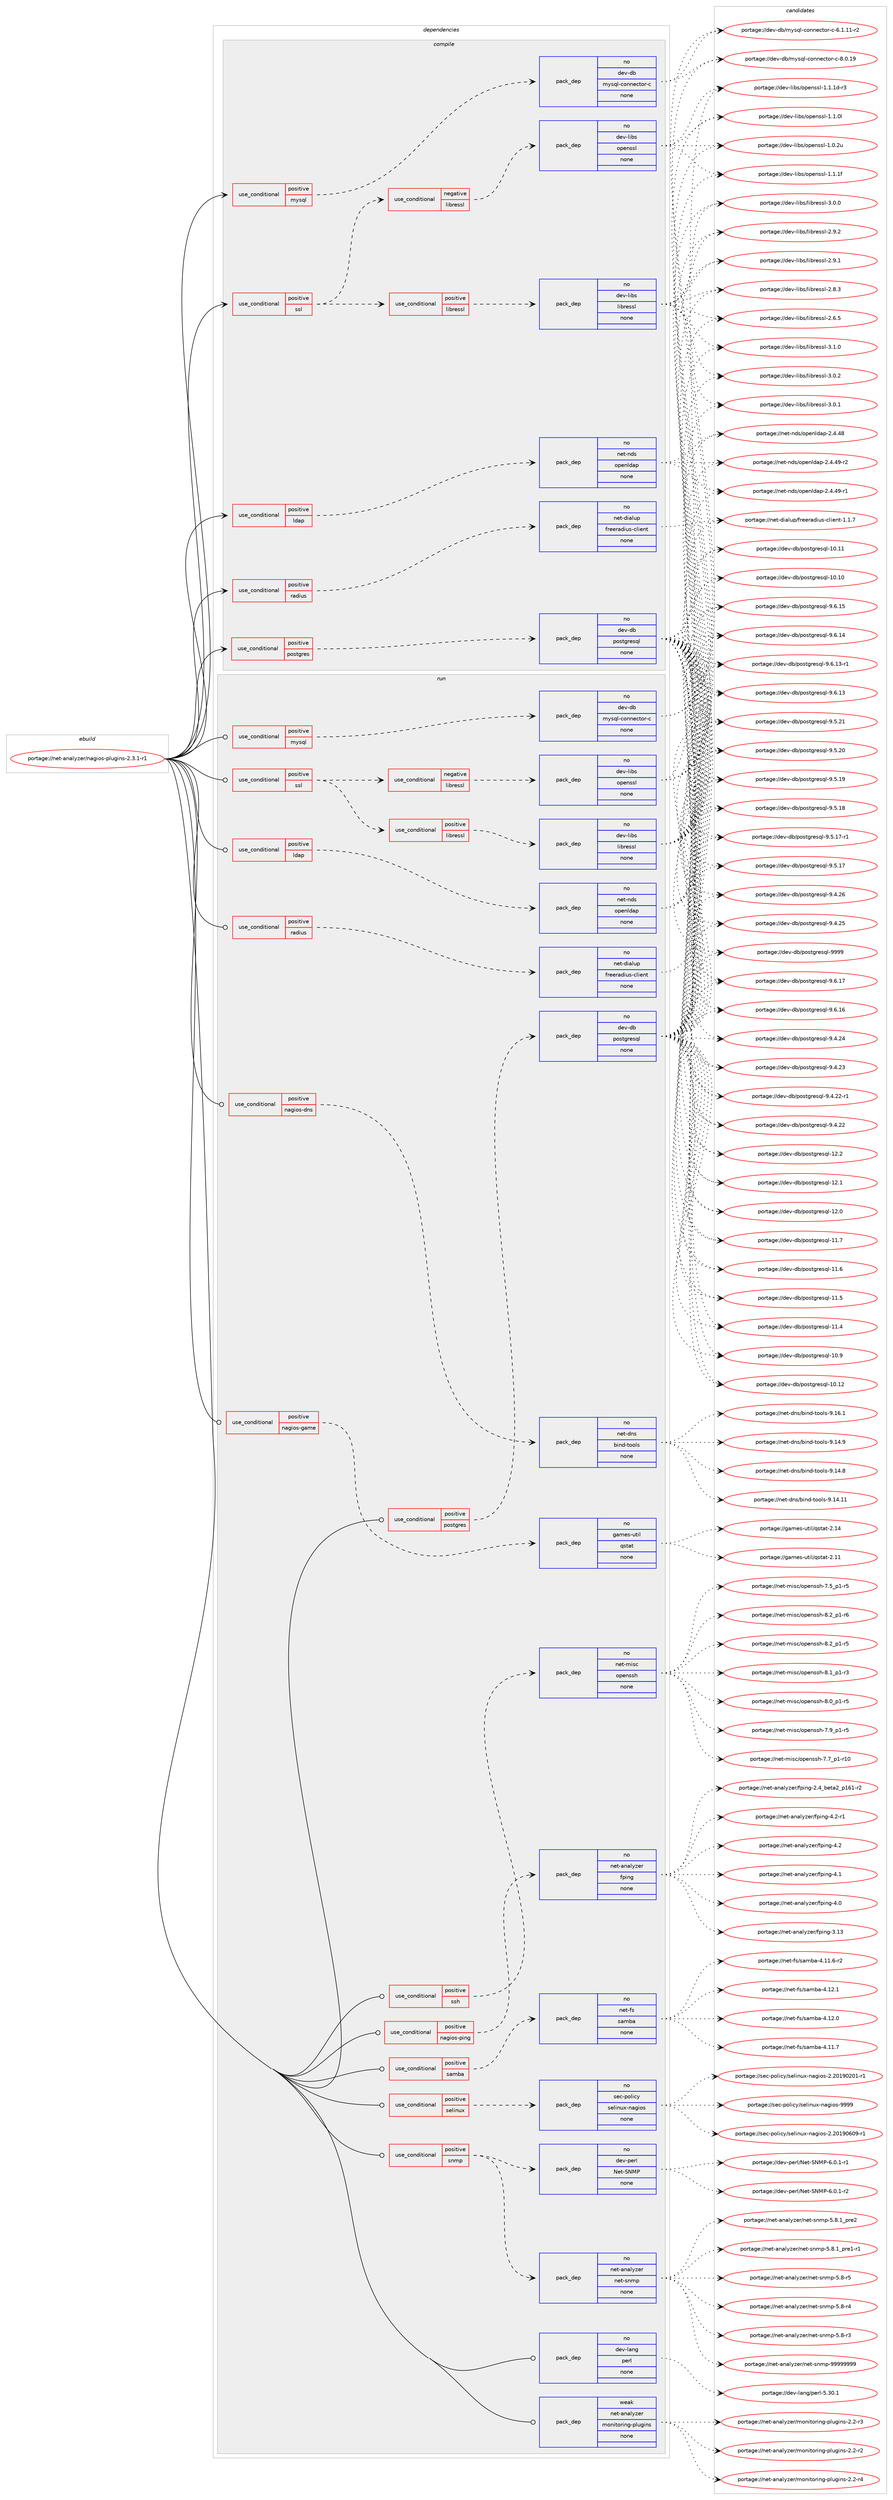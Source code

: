 digraph prolog {

# *************
# Graph options
# *************

newrank=true;
concentrate=true;
compound=true;
graph [rankdir=LR,fontname=Helvetica,fontsize=10,ranksep=1.5];#, ranksep=2.5, nodesep=0.2];
edge  [arrowhead=vee];
node  [fontname=Helvetica,fontsize=10];

# **********
# The ebuild
# **********

subgraph cluster_leftcol {
color=gray;
rank=same;
label=<<i>ebuild</i>>;
id [label="portage://net-analyzer/nagios-plugins-2.3.1-r1", color=red, width=4, href="../net-analyzer/nagios-plugins-2.3.1-r1.svg"];
}

# ****************
# The dependencies
# ****************

subgraph cluster_midcol {
color=gray;
label=<<i>dependencies</i>>;
subgraph cluster_compile {
fillcolor="#eeeeee";
style=filled;
label=<<i>compile</i>>;
subgraph cond963 {
dependency7728 [label=<<TABLE BORDER="0" CELLBORDER="1" CELLSPACING="0" CELLPADDING="4"><TR><TD ROWSPAN="3" CELLPADDING="10">use_conditional</TD></TR><TR><TD>positive</TD></TR><TR><TD>ldap</TD></TR></TABLE>>, shape=none, color=red];
subgraph pack6681 {
dependency7729 [label=<<TABLE BORDER="0" CELLBORDER="1" CELLSPACING="0" CELLPADDING="4" WIDTH="220"><TR><TD ROWSPAN="6" CELLPADDING="30">pack_dep</TD></TR><TR><TD WIDTH="110">no</TD></TR><TR><TD>net-nds</TD></TR><TR><TD>openldap</TD></TR><TR><TD>none</TD></TR><TR><TD></TD></TR></TABLE>>, shape=none, color=blue];
}
dependency7728:e -> dependency7729:w [weight=20,style="dashed",arrowhead="vee"];
}
id:e -> dependency7728:w [weight=20,style="solid",arrowhead="vee"];
subgraph cond964 {
dependency7730 [label=<<TABLE BORDER="0" CELLBORDER="1" CELLSPACING="0" CELLPADDING="4"><TR><TD ROWSPAN="3" CELLPADDING="10">use_conditional</TD></TR><TR><TD>positive</TD></TR><TR><TD>mysql</TD></TR></TABLE>>, shape=none, color=red];
subgraph pack6682 {
dependency7731 [label=<<TABLE BORDER="0" CELLBORDER="1" CELLSPACING="0" CELLPADDING="4" WIDTH="220"><TR><TD ROWSPAN="6" CELLPADDING="30">pack_dep</TD></TR><TR><TD WIDTH="110">no</TD></TR><TR><TD>dev-db</TD></TR><TR><TD>mysql-connector-c</TD></TR><TR><TD>none</TD></TR><TR><TD></TD></TR></TABLE>>, shape=none, color=blue];
}
dependency7730:e -> dependency7731:w [weight=20,style="dashed",arrowhead="vee"];
}
id:e -> dependency7730:w [weight=20,style="solid",arrowhead="vee"];
subgraph cond965 {
dependency7732 [label=<<TABLE BORDER="0" CELLBORDER="1" CELLSPACING="0" CELLPADDING="4"><TR><TD ROWSPAN="3" CELLPADDING="10">use_conditional</TD></TR><TR><TD>positive</TD></TR><TR><TD>postgres</TD></TR></TABLE>>, shape=none, color=red];
subgraph pack6683 {
dependency7733 [label=<<TABLE BORDER="0" CELLBORDER="1" CELLSPACING="0" CELLPADDING="4" WIDTH="220"><TR><TD ROWSPAN="6" CELLPADDING="30">pack_dep</TD></TR><TR><TD WIDTH="110">no</TD></TR><TR><TD>dev-db</TD></TR><TR><TD>postgresql</TD></TR><TR><TD>none</TD></TR><TR><TD></TD></TR></TABLE>>, shape=none, color=blue];
}
dependency7732:e -> dependency7733:w [weight=20,style="dashed",arrowhead="vee"];
}
id:e -> dependency7732:w [weight=20,style="solid",arrowhead="vee"];
subgraph cond966 {
dependency7734 [label=<<TABLE BORDER="0" CELLBORDER="1" CELLSPACING="0" CELLPADDING="4"><TR><TD ROWSPAN="3" CELLPADDING="10">use_conditional</TD></TR><TR><TD>positive</TD></TR><TR><TD>radius</TD></TR></TABLE>>, shape=none, color=red];
subgraph pack6684 {
dependency7735 [label=<<TABLE BORDER="0" CELLBORDER="1" CELLSPACING="0" CELLPADDING="4" WIDTH="220"><TR><TD ROWSPAN="6" CELLPADDING="30">pack_dep</TD></TR><TR><TD WIDTH="110">no</TD></TR><TR><TD>net-dialup</TD></TR><TR><TD>freeradius-client</TD></TR><TR><TD>none</TD></TR><TR><TD></TD></TR></TABLE>>, shape=none, color=blue];
}
dependency7734:e -> dependency7735:w [weight=20,style="dashed",arrowhead="vee"];
}
id:e -> dependency7734:w [weight=20,style="solid",arrowhead="vee"];
subgraph cond967 {
dependency7736 [label=<<TABLE BORDER="0" CELLBORDER="1" CELLSPACING="0" CELLPADDING="4"><TR><TD ROWSPAN="3" CELLPADDING="10">use_conditional</TD></TR><TR><TD>positive</TD></TR><TR><TD>ssl</TD></TR></TABLE>>, shape=none, color=red];
subgraph cond968 {
dependency7737 [label=<<TABLE BORDER="0" CELLBORDER="1" CELLSPACING="0" CELLPADDING="4"><TR><TD ROWSPAN="3" CELLPADDING="10">use_conditional</TD></TR><TR><TD>negative</TD></TR><TR><TD>libressl</TD></TR></TABLE>>, shape=none, color=red];
subgraph pack6685 {
dependency7738 [label=<<TABLE BORDER="0" CELLBORDER="1" CELLSPACING="0" CELLPADDING="4" WIDTH="220"><TR><TD ROWSPAN="6" CELLPADDING="30">pack_dep</TD></TR><TR><TD WIDTH="110">no</TD></TR><TR><TD>dev-libs</TD></TR><TR><TD>openssl</TD></TR><TR><TD>none</TD></TR><TR><TD></TD></TR></TABLE>>, shape=none, color=blue];
}
dependency7737:e -> dependency7738:w [weight=20,style="dashed",arrowhead="vee"];
}
dependency7736:e -> dependency7737:w [weight=20,style="dashed",arrowhead="vee"];
subgraph cond969 {
dependency7739 [label=<<TABLE BORDER="0" CELLBORDER="1" CELLSPACING="0" CELLPADDING="4"><TR><TD ROWSPAN="3" CELLPADDING="10">use_conditional</TD></TR><TR><TD>positive</TD></TR><TR><TD>libressl</TD></TR></TABLE>>, shape=none, color=red];
subgraph pack6686 {
dependency7740 [label=<<TABLE BORDER="0" CELLBORDER="1" CELLSPACING="0" CELLPADDING="4" WIDTH="220"><TR><TD ROWSPAN="6" CELLPADDING="30">pack_dep</TD></TR><TR><TD WIDTH="110">no</TD></TR><TR><TD>dev-libs</TD></TR><TR><TD>libressl</TD></TR><TR><TD>none</TD></TR><TR><TD></TD></TR></TABLE>>, shape=none, color=blue];
}
dependency7739:e -> dependency7740:w [weight=20,style="dashed",arrowhead="vee"];
}
dependency7736:e -> dependency7739:w [weight=20,style="dashed",arrowhead="vee"];
}
id:e -> dependency7736:w [weight=20,style="solid",arrowhead="vee"];
}
subgraph cluster_compileandrun {
fillcolor="#eeeeee";
style=filled;
label=<<i>compile and run</i>>;
}
subgraph cluster_run {
fillcolor="#eeeeee";
style=filled;
label=<<i>run</i>>;
subgraph cond970 {
dependency7741 [label=<<TABLE BORDER="0" CELLBORDER="1" CELLSPACING="0" CELLPADDING="4"><TR><TD ROWSPAN="3" CELLPADDING="10">use_conditional</TD></TR><TR><TD>positive</TD></TR><TR><TD>ldap</TD></TR></TABLE>>, shape=none, color=red];
subgraph pack6687 {
dependency7742 [label=<<TABLE BORDER="0" CELLBORDER="1" CELLSPACING="0" CELLPADDING="4" WIDTH="220"><TR><TD ROWSPAN="6" CELLPADDING="30">pack_dep</TD></TR><TR><TD WIDTH="110">no</TD></TR><TR><TD>net-nds</TD></TR><TR><TD>openldap</TD></TR><TR><TD>none</TD></TR><TR><TD></TD></TR></TABLE>>, shape=none, color=blue];
}
dependency7741:e -> dependency7742:w [weight=20,style="dashed",arrowhead="vee"];
}
id:e -> dependency7741:w [weight=20,style="solid",arrowhead="odot"];
subgraph cond971 {
dependency7743 [label=<<TABLE BORDER="0" CELLBORDER="1" CELLSPACING="0" CELLPADDING="4"><TR><TD ROWSPAN="3" CELLPADDING="10">use_conditional</TD></TR><TR><TD>positive</TD></TR><TR><TD>mysql</TD></TR></TABLE>>, shape=none, color=red];
subgraph pack6688 {
dependency7744 [label=<<TABLE BORDER="0" CELLBORDER="1" CELLSPACING="0" CELLPADDING="4" WIDTH="220"><TR><TD ROWSPAN="6" CELLPADDING="30">pack_dep</TD></TR><TR><TD WIDTH="110">no</TD></TR><TR><TD>dev-db</TD></TR><TR><TD>mysql-connector-c</TD></TR><TR><TD>none</TD></TR><TR><TD></TD></TR></TABLE>>, shape=none, color=blue];
}
dependency7743:e -> dependency7744:w [weight=20,style="dashed",arrowhead="vee"];
}
id:e -> dependency7743:w [weight=20,style="solid",arrowhead="odot"];
subgraph cond972 {
dependency7745 [label=<<TABLE BORDER="0" CELLBORDER="1" CELLSPACING="0" CELLPADDING="4"><TR><TD ROWSPAN="3" CELLPADDING="10">use_conditional</TD></TR><TR><TD>positive</TD></TR><TR><TD>nagios-dns</TD></TR></TABLE>>, shape=none, color=red];
subgraph pack6689 {
dependency7746 [label=<<TABLE BORDER="0" CELLBORDER="1" CELLSPACING="0" CELLPADDING="4" WIDTH="220"><TR><TD ROWSPAN="6" CELLPADDING="30">pack_dep</TD></TR><TR><TD WIDTH="110">no</TD></TR><TR><TD>net-dns</TD></TR><TR><TD>bind-tools</TD></TR><TR><TD>none</TD></TR><TR><TD></TD></TR></TABLE>>, shape=none, color=blue];
}
dependency7745:e -> dependency7746:w [weight=20,style="dashed",arrowhead="vee"];
}
id:e -> dependency7745:w [weight=20,style="solid",arrowhead="odot"];
subgraph cond973 {
dependency7747 [label=<<TABLE BORDER="0" CELLBORDER="1" CELLSPACING="0" CELLPADDING="4"><TR><TD ROWSPAN="3" CELLPADDING="10">use_conditional</TD></TR><TR><TD>positive</TD></TR><TR><TD>nagios-game</TD></TR></TABLE>>, shape=none, color=red];
subgraph pack6690 {
dependency7748 [label=<<TABLE BORDER="0" CELLBORDER="1" CELLSPACING="0" CELLPADDING="4" WIDTH="220"><TR><TD ROWSPAN="6" CELLPADDING="30">pack_dep</TD></TR><TR><TD WIDTH="110">no</TD></TR><TR><TD>games-util</TD></TR><TR><TD>qstat</TD></TR><TR><TD>none</TD></TR><TR><TD></TD></TR></TABLE>>, shape=none, color=blue];
}
dependency7747:e -> dependency7748:w [weight=20,style="dashed",arrowhead="vee"];
}
id:e -> dependency7747:w [weight=20,style="solid",arrowhead="odot"];
subgraph cond974 {
dependency7749 [label=<<TABLE BORDER="0" CELLBORDER="1" CELLSPACING="0" CELLPADDING="4"><TR><TD ROWSPAN="3" CELLPADDING="10">use_conditional</TD></TR><TR><TD>positive</TD></TR><TR><TD>nagios-ping</TD></TR></TABLE>>, shape=none, color=red];
subgraph pack6691 {
dependency7750 [label=<<TABLE BORDER="0" CELLBORDER="1" CELLSPACING="0" CELLPADDING="4" WIDTH="220"><TR><TD ROWSPAN="6" CELLPADDING="30">pack_dep</TD></TR><TR><TD WIDTH="110">no</TD></TR><TR><TD>net-analyzer</TD></TR><TR><TD>fping</TD></TR><TR><TD>none</TD></TR><TR><TD></TD></TR></TABLE>>, shape=none, color=blue];
}
dependency7749:e -> dependency7750:w [weight=20,style="dashed",arrowhead="vee"];
}
id:e -> dependency7749:w [weight=20,style="solid",arrowhead="odot"];
subgraph cond975 {
dependency7751 [label=<<TABLE BORDER="0" CELLBORDER="1" CELLSPACING="0" CELLPADDING="4"><TR><TD ROWSPAN="3" CELLPADDING="10">use_conditional</TD></TR><TR><TD>positive</TD></TR><TR><TD>postgres</TD></TR></TABLE>>, shape=none, color=red];
subgraph pack6692 {
dependency7752 [label=<<TABLE BORDER="0" CELLBORDER="1" CELLSPACING="0" CELLPADDING="4" WIDTH="220"><TR><TD ROWSPAN="6" CELLPADDING="30">pack_dep</TD></TR><TR><TD WIDTH="110">no</TD></TR><TR><TD>dev-db</TD></TR><TR><TD>postgresql</TD></TR><TR><TD>none</TD></TR><TR><TD></TD></TR></TABLE>>, shape=none, color=blue];
}
dependency7751:e -> dependency7752:w [weight=20,style="dashed",arrowhead="vee"];
}
id:e -> dependency7751:w [weight=20,style="solid",arrowhead="odot"];
subgraph cond976 {
dependency7753 [label=<<TABLE BORDER="0" CELLBORDER="1" CELLSPACING="0" CELLPADDING="4"><TR><TD ROWSPAN="3" CELLPADDING="10">use_conditional</TD></TR><TR><TD>positive</TD></TR><TR><TD>radius</TD></TR></TABLE>>, shape=none, color=red];
subgraph pack6693 {
dependency7754 [label=<<TABLE BORDER="0" CELLBORDER="1" CELLSPACING="0" CELLPADDING="4" WIDTH="220"><TR><TD ROWSPAN="6" CELLPADDING="30">pack_dep</TD></TR><TR><TD WIDTH="110">no</TD></TR><TR><TD>net-dialup</TD></TR><TR><TD>freeradius-client</TD></TR><TR><TD>none</TD></TR><TR><TD></TD></TR></TABLE>>, shape=none, color=blue];
}
dependency7753:e -> dependency7754:w [weight=20,style="dashed",arrowhead="vee"];
}
id:e -> dependency7753:w [weight=20,style="solid",arrowhead="odot"];
subgraph cond977 {
dependency7755 [label=<<TABLE BORDER="0" CELLBORDER="1" CELLSPACING="0" CELLPADDING="4"><TR><TD ROWSPAN="3" CELLPADDING="10">use_conditional</TD></TR><TR><TD>positive</TD></TR><TR><TD>samba</TD></TR></TABLE>>, shape=none, color=red];
subgraph pack6694 {
dependency7756 [label=<<TABLE BORDER="0" CELLBORDER="1" CELLSPACING="0" CELLPADDING="4" WIDTH="220"><TR><TD ROWSPAN="6" CELLPADDING="30">pack_dep</TD></TR><TR><TD WIDTH="110">no</TD></TR><TR><TD>net-fs</TD></TR><TR><TD>samba</TD></TR><TR><TD>none</TD></TR><TR><TD></TD></TR></TABLE>>, shape=none, color=blue];
}
dependency7755:e -> dependency7756:w [weight=20,style="dashed",arrowhead="vee"];
}
id:e -> dependency7755:w [weight=20,style="solid",arrowhead="odot"];
subgraph cond978 {
dependency7757 [label=<<TABLE BORDER="0" CELLBORDER="1" CELLSPACING="0" CELLPADDING="4"><TR><TD ROWSPAN="3" CELLPADDING="10">use_conditional</TD></TR><TR><TD>positive</TD></TR><TR><TD>selinux</TD></TR></TABLE>>, shape=none, color=red];
subgraph pack6695 {
dependency7758 [label=<<TABLE BORDER="0" CELLBORDER="1" CELLSPACING="0" CELLPADDING="4" WIDTH="220"><TR><TD ROWSPAN="6" CELLPADDING="30">pack_dep</TD></TR><TR><TD WIDTH="110">no</TD></TR><TR><TD>sec-policy</TD></TR><TR><TD>selinux-nagios</TD></TR><TR><TD>none</TD></TR><TR><TD></TD></TR></TABLE>>, shape=none, color=blue];
}
dependency7757:e -> dependency7758:w [weight=20,style="dashed",arrowhead="vee"];
}
id:e -> dependency7757:w [weight=20,style="solid",arrowhead="odot"];
subgraph cond979 {
dependency7759 [label=<<TABLE BORDER="0" CELLBORDER="1" CELLSPACING="0" CELLPADDING="4"><TR><TD ROWSPAN="3" CELLPADDING="10">use_conditional</TD></TR><TR><TD>positive</TD></TR><TR><TD>snmp</TD></TR></TABLE>>, shape=none, color=red];
subgraph pack6696 {
dependency7760 [label=<<TABLE BORDER="0" CELLBORDER="1" CELLSPACING="0" CELLPADDING="4" WIDTH="220"><TR><TD ROWSPAN="6" CELLPADDING="30">pack_dep</TD></TR><TR><TD WIDTH="110">no</TD></TR><TR><TD>dev-perl</TD></TR><TR><TD>Net-SNMP</TD></TR><TR><TD>none</TD></TR><TR><TD></TD></TR></TABLE>>, shape=none, color=blue];
}
dependency7759:e -> dependency7760:w [weight=20,style="dashed",arrowhead="vee"];
subgraph pack6697 {
dependency7761 [label=<<TABLE BORDER="0" CELLBORDER="1" CELLSPACING="0" CELLPADDING="4" WIDTH="220"><TR><TD ROWSPAN="6" CELLPADDING="30">pack_dep</TD></TR><TR><TD WIDTH="110">no</TD></TR><TR><TD>net-analyzer</TD></TR><TR><TD>net-snmp</TD></TR><TR><TD>none</TD></TR><TR><TD></TD></TR></TABLE>>, shape=none, color=blue];
}
dependency7759:e -> dependency7761:w [weight=20,style="dashed",arrowhead="vee"];
}
id:e -> dependency7759:w [weight=20,style="solid",arrowhead="odot"];
subgraph cond980 {
dependency7762 [label=<<TABLE BORDER="0" CELLBORDER="1" CELLSPACING="0" CELLPADDING="4"><TR><TD ROWSPAN="3" CELLPADDING="10">use_conditional</TD></TR><TR><TD>positive</TD></TR><TR><TD>ssh</TD></TR></TABLE>>, shape=none, color=red];
subgraph pack6698 {
dependency7763 [label=<<TABLE BORDER="0" CELLBORDER="1" CELLSPACING="0" CELLPADDING="4" WIDTH="220"><TR><TD ROWSPAN="6" CELLPADDING="30">pack_dep</TD></TR><TR><TD WIDTH="110">no</TD></TR><TR><TD>net-misc</TD></TR><TR><TD>openssh</TD></TR><TR><TD>none</TD></TR><TR><TD></TD></TR></TABLE>>, shape=none, color=blue];
}
dependency7762:e -> dependency7763:w [weight=20,style="dashed",arrowhead="vee"];
}
id:e -> dependency7762:w [weight=20,style="solid",arrowhead="odot"];
subgraph cond981 {
dependency7764 [label=<<TABLE BORDER="0" CELLBORDER="1" CELLSPACING="0" CELLPADDING="4"><TR><TD ROWSPAN="3" CELLPADDING="10">use_conditional</TD></TR><TR><TD>positive</TD></TR><TR><TD>ssl</TD></TR></TABLE>>, shape=none, color=red];
subgraph cond982 {
dependency7765 [label=<<TABLE BORDER="0" CELLBORDER="1" CELLSPACING="0" CELLPADDING="4"><TR><TD ROWSPAN="3" CELLPADDING="10">use_conditional</TD></TR><TR><TD>negative</TD></TR><TR><TD>libressl</TD></TR></TABLE>>, shape=none, color=red];
subgraph pack6699 {
dependency7766 [label=<<TABLE BORDER="0" CELLBORDER="1" CELLSPACING="0" CELLPADDING="4" WIDTH="220"><TR><TD ROWSPAN="6" CELLPADDING="30">pack_dep</TD></TR><TR><TD WIDTH="110">no</TD></TR><TR><TD>dev-libs</TD></TR><TR><TD>openssl</TD></TR><TR><TD>none</TD></TR><TR><TD></TD></TR></TABLE>>, shape=none, color=blue];
}
dependency7765:e -> dependency7766:w [weight=20,style="dashed",arrowhead="vee"];
}
dependency7764:e -> dependency7765:w [weight=20,style="dashed",arrowhead="vee"];
subgraph cond983 {
dependency7767 [label=<<TABLE BORDER="0" CELLBORDER="1" CELLSPACING="0" CELLPADDING="4"><TR><TD ROWSPAN="3" CELLPADDING="10">use_conditional</TD></TR><TR><TD>positive</TD></TR><TR><TD>libressl</TD></TR></TABLE>>, shape=none, color=red];
subgraph pack6700 {
dependency7768 [label=<<TABLE BORDER="0" CELLBORDER="1" CELLSPACING="0" CELLPADDING="4" WIDTH="220"><TR><TD ROWSPAN="6" CELLPADDING="30">pack_dep</TD></TR><TR><TD WIDTH="110">no</TD></TR><TR><TD>dev-libs</TD></TR><TR><TD>libressl</TD></TR><TR><TD>none</TD></TR><TR><TD></TD></TR></TABLE>>, shape=none, color=blue];
}
dependency7767:e -> dependency7768:w [weight=20,style="dashed",arrowhead="vee"];
}
dependency7764:e -> dependency7767:w [weight=20,style="dashed",arrowhead="vee"];
}
id:e -> dependency7764:w [weight=20,style="solid",arrowhead="odot"];
subgraph pack6701 {
dependency7769 [label=<<TABLE BORDER="0" CELLBORDER="1" CELLSPACING="0" CELLPADDING="4" WIDTH="220"><TR><TD ROWSPAN="6" CELLPADDING="30">pack_dep</TD></TR><TR><TD WIDTH="110">no</TD></TR><TR><TD>dev-lang</TD></TR><TR><TD>perl</TD></TR><TR><TD>none</TD></TR><TR><TD></TD></TR></TABLE>>, shape=none, color=blue];
}
id:e -> dependency7769:w [weight=20,style="solid",arrowhead="odot"];
subgraph pack6702 {
dependency7770 [label=<<TABLE BORDER="0" CELLBORDER="1" CELLSPACING="0" CELLPADDING="4" WIDTH="220"><TR><TD ROWSPAN="6" CELLPADDING="30">pack_dep</TD></TR><TR><TD WIDTH="110">weak</TD></TR><TR><TD>net-analyzer</TD></TR><TR><TD>monitoring-plugins</TD></TR><TR><TD>none</TD></TR><TR><TD></TD></TR></TABLE>>, shape=none, color=blue];
}
id:e -> dependency7770:w [weight=20,style="solid",arrowhead="odot"];
}
}

# **************
# The candidates
# **************

subgraph cluster_choices {
rank=same;
color=gray;
label=<<i>candidates</i>>;

subgraph choice6681 {
color=black;
nodesep=1;
choice110101116451101001154711111210111010810097112455046524652574511450 [label="portage://net-nds/openldap-2.4.49-r2", color=red, width=4,href="../net-nds/openldap-2.4.49-r2.svg"];
choice110101116451101001154711111210111010810097112455046524652574511449 [label="portage://net-nds/openldap-2.4.49-r1", color=red, width=4,href="../net-nds/openldap-2.4.49-r1.svg"];
choice11010111645110100115471111121011101081009711245504652465256 [label="portage://net-nds/openldap-2.4.48", color=red, width=4,href="../net-nds/openldap-2.4.48.svg"];
dependency7729:e -> choice110101116451101001154711111210111010810097112455046524652574511450:w [style=dotted,weight="100"];
dependency7729:e -> choice110101116451101001154711111210111010810097112455046524652574511449:w [style=dotted,weight="100"];
dependency7729:e -> choice11010111645110100115471111121011101081009711245504652465256:w [style=dotted,weight="100"];
}
subgraph choice6682 {
color=black;
nodesep=1;
choice100101118451009847109121115113108459911111011010199116111114459945564648464957 [label="portage://dev-db/mysql-connector-c-8.0.19", color=red, width=4,href="../dev-db/mysql-connector-c-8.0.19.svg"];
choice1001011184510098471091211151131084599111110110101991161111144599455446494649494511450 [label="portage://dev-db/mysql-connector-c-6.1.11-r2", color=red, width=4,href="../dev-db/mysql-connector-c-6.1.11-r2.svg"];
dependency7731:e -> choice100101118451009847109121115113108459911111011010199116111114459945564648464957:w [style=dotted,weight="100"];
dependency7731:e -> choice1001011184510098471091211151131084599111110110101991161111144599455446494649494511450:w [style=dotted,weight="100"];
}
subgraph choice6683 {
color=black;
nodesep=1;
choice1001011184510098471121111151161031141011151131084557575757 [label="portage://dev-db/postgresql-9999", color=red, width=4,href="../dev-db/postgresql-9999.svg"];
choice10010111845100984711211111511610311410111511310845574654464955 [label="portage://dev-db/postgresql-9.6.17", color=red, width=4,href="../dev-db/postgresql-9.6.17.svg"];
choice10010111845100984711211111511610311410111511310845574654464954 [label="portage://dev-db/postgresql-9.6.16", color=red, width=4,href="../dev-db/postgresql-9.6.16.svg"];
choice10010111845100984711211111511610311410111511310845574654464953 [label="portage://dev-db/postgresql-9.6.15", color=red, width=4,href="../dev-db/postgresql-9.6.15.svg"];
choice10010111845100984711211111511610311410111511310845574654464952 [label="portage://dev-db/postgresql-9.6.14", color=red, width=4,href="../dev-db/postgresql-9.6.14.svg"];
choice100101118451009847112111115116103114101115113108455746544649514511449 [label="portage://dev-db/postgresql-9.6.13-r1", color=red, width=4,href="../dev-db/postgresql-9.6.13-r1.svg"];
choice10010111845100984711211111511610311410111511310845574654464951 [label="portage://dev-db/postgresql-9.6.13", color=red, width=4,href="../dev-db/postgresql-9.6.13.svg"];
choice10010111845100984711211111511610311410111511310845574653465049 [label="portage://dev-db/postgresql-9.5.21", color=red, width=4,href="../dev-db/postgresql-9.5.21.svg"];
choice10010111845100984711211111511610311410111511310845574653465048 [label="portage://dev-db/postgresql-9.5.20", color=red, width=4,href="../dev-db/postgresql-9.5.20.svg"];
choice10010111845100984711211111511610311410111511310845574653464957 [label="portage://dev-db/postgresql-9.5.19", color=red, width=4,href="../dev-db/postgresql-9.5.19.svg"];
choice10010111845100984711211111511610311410111511310845574653464956 [label="portage://dev-db/postgresql-9.5.18", color=red, width=4,href="../dev-db/postgresql-9.5.18.svg"];
choice100101118451009847112111115116103114101115113108455746534649554511449 [label="portage://dev-db/postgresql-9.5.17-r1", color=red, width=4,href="../dev-db/postgresql-9.5.17-r1.svg"];
choice10010111845100984711211111511610311410111511310845574653464955 [label="portage://dev-db/postgresql-9.5.17", color=red, width=4,href="../dev-db/postgresql-9.5.17.svg"];
choice10010111845100984711211111511610311410111511310845574652465054 [label="portage://dev-db/postgresql-9.4.26", color=red, width=4,href="../dev-db/postgresql-9.4.26.svg"];
choice10010111845100984711211111511610311410111511310845574652465053 [label="portage://dev-db/postgresql-9.4.25", color=red, width=4,href="../dev-db/postgresql-9.4.25.svg"];
choice10010111845100984711211111511610311410111511310845574652465052 [label="portage://dev-db/postgresql-9.4.24", color=red, width=4,href="../dev-db/postgresql-9.4.24.svg"];
choice10010111845100984711211111511610311410111511310845574652465051 [label="portage://dev-db/postgresql-9.4.23", color=red, width=4,href="../dev-db/postgresql-9.4.23.svg"];
choice100101118451009847112111115116103114101115113108455746524650504511449 [label="portage://dev-db/postgresql-9.4.22-r1", color=red, width=4,href="../dev-db/postgresql-9.4.22-r1.svg"];
choice10010111845100984711211111511610311410111511310845574652465050 [label="portage://dev-db/postgresql-9.4.22", color=red, width=4,href="../dev-db/postgresql-9.4.22.svg"];
choice1001011184510098471121111151161031141011151131084549504650 [label="portage://dev-db/postgresql-12.2", color=red, width=4,href="../dev-db/postgresql-12.2.svg"];
choice1001011184510098471121111151161031141011151131084549504649 [label="portage://dev-db/postgresql-12.1", color=red, width=4,href="../dev-db/postgresql-12.1.svg"];
choice1001011184510098471121111151161031141011151131084549504648 [label="portage://dev-db/postgresql-12.0", color=red, width=4,href="../dev-db/postgresql-12.0.svg"];
choice1001011184510098471121111151161031141011151131084549494655 [label="portage://dev-db/postgresql-11.7", color=red, width=4,href="../dev-db/postgresql-11.7.svg"];
choice1001011184510098471121111151161031141011151131084549494654 [label="portage://dev-db/postgresql-11.6", color=red, width=4,href="../dev-db/postgresql-11.6.svg"];
choice1001011184510098471121111151161031141011151131084549494653 [label="portage://dev-db/postgresql-11.5", color=red, width=4,href="../dev-db/postgresql-11.5.svg"];
choice1001011184510098471121111151161031141011151131084549494652 [label="portage://dev-db/postgresql-11.4", color=red, width=4,href="../dev-db/postgresql-11.4.svg"];
choice1001011184510098471121111151161031141011151131084549484657 [label="portage://dev-db/postgresql-10.9", color=red, width=4,href="../dev-db/postgresql-10.9.svg"];
choice100101118451009847112111115116103114101115113108454948464950 [label="portage://dev-db/postgresql-10.12", color=red, width=4,href="../dev-db/postgresql-10.12.svg"];
choice100101118451009847112111115116103114101115113108454948464949 [label="portage://dev-db/postgresql-10.11", color=red, width=4,href="../dev-db/postgresql-10.11.svg"];
choice100101118451009847112111115116103114101115113108454948464948 [label="portage://dev-db/postgresql-10.10", color=red, width=4,href="../dev-db/postgresql-10.10.svg"];
dependency7733:e -> choice1001011184510098471121111151161031141011151131084557575757:w [style=dotted,weight="100"];
dependency7733:e -> choice10010111845100984711211111511610311410111511310845574654464955:w [style=dotted,weight="100"];
dependency7733:e -> choice10010111845100984711211111511610311410111511310845574654464954:w [style=dotted,weight="100"];
dependency7733:e -> choice10010111845100984711211111511610311410111511310845574654464953:w [style=dotted,weight="100"];
dependency7733:e -> choice10010111845100984711211111511610311410111511310845574654464952:w [style=dotted,weight="100"];
dependency7733:e -> choice100101118451009847112111115116103114101115113108455746544649514511449:w [style=dotted,weight="100"];
dependency7733:e -> choice10010111845100984711211111511610311410111511310845574654464951:w [style=dotted,weight="100"];
dependency7733:e -> choice10010111845100984711211111511610311410111511310845574653465049:w [style=dotted,weight="100"];
dependency7733:e -> choice10010111845100984711211111511610311410111511310845574653465048:w [style=dotted,weight="100"];
dependency7733:e -> choice10010111845100984711211111511610311410111511310845574653464957:w [style=dotted,weight="100"];
dependency7733:e -> choice10010111845100984711211111511610311410111511310845574653464956:w [style=dotted,weight="100"];
dependency7733:e -> choice100101118451009847112111115116103114101115113108455746534649554511449:w [style=dotted,weight="100"];
dependency7733:e -> choice10010111845100984711211111511610311410111511310845574653464955:w [style=dotted,weight="100"];
dependency7733:e -> choice10010111845100984711211111511610311410111511310845574652465054:w [style=dotted,weight="100"];
dependency7733:e -> choice10010111845100984711211111511610311410111511310845574652465053:w [style=dotted,weight="100"];
dependency7733:e -> choice10010111845100984711211111511610311410111511310845574652465052:w [style=dotted,weight="100"];
dependency7733:e -> choice10010111845100984711211111511610311410111511310845574652465051:w [style=dotted,weight="100"];
dependency7733:e -> choice100101118451009847112111115116103114101115113108455746524650504511449:w [style=dotted,weight="100"];
dependency7733:e -> choice10010111845100984711211111511610311410111511310845574652465050:w [style=dotted,weight="100"];
dependency7733:e -> choice1001011184510098471121111151161031141011151131084549504650:w [style=dotted,weight="100"];
dependency7733:e -> choice1001011184510098471121111151161031141011151131084549504649:w [style=dotted,weight="100"];
dependency7733:e -> choice1001011184510098471121111151161031141011151131084549504648:w [style=dotted,weight="100"];
dependency7733:e -> choice1001011184510098471121111151161031141011151131084549494655:w [style=dotted,weight="100"];
dependency7733:e -> choice1001011184510098471121111151161031141011151131084549494654:w [style=dotted,weight="100"];
dependency7733:e -> choice1001011184510098471121111151161031141011151131084549494653:w [style=dotted,weight="100"];
dependency7733:e -> choice1001011184510098471121111151161031141011151131084549494652:w [style=dotted,weight="100"];
dependency7733:e -> choice1001011184510098471121111151161031141011151131084549484657:w [style=dotted,weight="100"];
dependency7733:e -> choice100101118451009847112111115116103114101115113108454948464950:w [style=dotted,weight="100"];
dependency7733:e -> choice100101118451009847112111115116103114101115113108454948464949:w [style=dotted,weight="100"];
dependency7733:e -> choice100101118451009847112111115116103114101115113108454948464948:w [style=dotted,weight="100"];
}
subgraph choice6684 {
color=black;
nodesep=1;
choice110101116451001059710811711247102114101101114971001051171154599108105101110116454946494655 [label="portage://net-dialup/freeradius-client-1.1.7", color=red, width=4,href="../net-dialup/freeradius-client-1.1.7.svg"];
dependency7735:e -> choice110101116451001059710811711247102114101101114971001051171154599108105101110116454946494655:w [style=dotted,weight="100"];
}
subgraph choice6685 {
color=black;
nodesep=1;
choice100101118451081059811547111112101110115115108454946494649102 [label="portage://dev-libs/openssl-1.1.1f", color=red, width=4,href="../dev-libs/openssl-1.1.1f.svg"];
choice1001011184510810598115471111121011101151151084549464946491004511451 [label="portage://dev-libs/openssl-1.1.1d-r3", color=red, width=4,href="../dev-libs/openssl-1.1.1d-r3.svg"];
choice100101118451081059811547111112101110115115108454946494648108 [label="portage://dev-libs/openssl-1.1.0l", color=red, width=4,href="../dev-libs/openssl-1.1.0l.svg"];
choice100101118451081059811547111112101110115115108454946484650117 [label="portage://dev-libs/openssl-1.0.2u", color=red, width=4,href="../dev-libs/openssl-1.0.2u.svg"];
dependency7738:e -> choice100101118451081059811547111112101110115115108454946494649102:w [style=dotted,weight="100"];
dependency7738:e -> choice1001011184510810598115471111121011101151151084549464946491004511451:w [style=dotted,weight="100"];
dependency7738:e -> choice100101118451081059811547111112101110115115108454946494648108:w [style=dotted,weight="100"];
dependency7738:e -> choice100101118451081059811547111112101110115115108454946484650117:w [style=dotted,weight="100"];
}
subgraph choice6686 {
color=black;
nodesep=1;
choice10010111845108105981154710810598114101115115108455146494648 [label="portage://dev-libs/libressl-3.1.0", color=red, width=4,href="../dev-libs/libressl-3.1.0.svg"];
choice10010111845108105981154710810598114101115115108455146484650 [label="portage://dev-libs/libressl-3.0.2", color=red, width=4,href="../dev-libs/libressl-3.0.2.svg"];
choice10010111845108105981154710810598114101115115108455146484649 [label="portage://dev-libs/libressl-3.0.1", color=red, width=4,href="../dev-libs/libressl-3.0.1.svg"];
choice10010111845108105981154710810598114101115115108455146484648 [label="portage://dev-libs/libressl-3.0.0", color=red, width=4,href="../dev-libs/libressl-3.0.0.svg"];
choice10010111845108105981154710810598114101115115108455046574650 [label="portage://dev-libs/libressl-2.9.2", color=red, width=4,href="../dev-libs/libressl-2.9.2.svg"];
choice10010111845108105981154710810598114101115115108455046574649 [label="portage://dev-libs/libressl-2.9.1", color=red, width=4,href="../dev-libs/libressl-2.9.1.svg"];
choice10010111845108105981154710810598114101115115108455046564651 [label="portage://dev-libs/libressl-2.8.3", color=red, width=4,href="../dev-libs/libressl-2.8.3.svg"];
choice10010111845108105981154710810598114101115115108455046544653 [label="portage://dev-libs/libressl-2.6.5", color=red, width=4,href="../dev-libs/libressl-2.6.5.svg"];
dependency7740:e -> choice10010111845108105981154710810598114101115115108455146494648:w [style=dotted,weight="100"];
dependency7740:e -> choice10010111845108105981154710810598114101115115108455146484650:w [style=dotted,weight="100"];
dependency7740:e -> choice10010111845108105981154710810598114101115115108455146484649:w [style=dotted,weight="100"];
dependency7740:e -> choice10010111845108105981154710810598114101115115108455146484648:w [style=dotted,weight="100"];
dependency7740:e -> choice10010111845108105981154710810598114101115115108455046574650:w [style=dotted,weight="100"];
dependency7740:e -> choice10010111845108105981154710810598114101115115108455046574649:w [style=dotted,weight="100"];
dependency7740:e -> choice10010111845108105981154710810598114101115115108455046564651:w [style=dotted,weight="100"];
dependency7740:e -> choice10010111845108105981154710810598114101115115108455046544653:w [style=dotted,weight="100"];
}
subgraph choice6687 {
color=black;
nodesep=1;
choice110101116451101001154711111210111010810097112455046524652574511450 [label="portage://net-nds/openldap-2.4.49-r2", color=red, width=4,href="../net-nds/openldap-2.4.49-r2.svg"];
choice110101116451101001154711111210111010810097112455046524652574511449 [label="portage://net-nds/openldap-2.4.49-r1", color=red, width=4,href="../net-nds/openldap-2.4.49-r1.svg"];
choice11010111645110100115471111121011101081009711245504652465256 [label="portage://net-nds/openldap-2.4.48", color=red, width=4,href="../net-nds/openldap-2.4.48.svg"];
dependency7742:e -> choice110101116451101001154711111210111010810097112455046524652574511450:w [style=dotted,weight="100"];
dependency7742:e -> choice110101116451101001154711111210111010810097112455046524652574511449:w [style=dotted,weight="100"];
dependency7742:e -> choice11010111645110100115471111121011101081009711245504652465256:w [style=dotted,weight="100"];
}
subgraph choice6688 {
color=black;
nodesep=1;
choice100101118451009847109121115113108459911111011010199116111114459945564648464957 [label="portage://dev-db/mysql-connector-c-8.0.19", color=red, width=4,href="../dev-db/mysql-connector-c-8.0.19.svg"];
choice1001011184510098471091211151131084599111110110101991161111144599455446494649494511450 [label="portage://dev-db/mysql-connector-c-6.1.11-r2", color=red, width=4,href="../dev-db/mysql-connector-c-6.1.11-r2.svg"];
dependency7744:e -> choice100101118451009847109121115113108459911111011010199116111114459945564648464957:w [style=dotted,weight="100"];
dependency7744:e -> choice1001011184510098471091211151131084599111110110101991161111144599455446494649494511450:w [style=dotted,weight="100"];
}
subgraph choice6689 {
color=black;
nodesep=1;
choice1101011164510011011547981051101004511611111110811545574649544649 [label="portage://net-dns/bind-tools-9.16.1", color=red, width=4,href="../net-dns/bind-tools-9.16.1.svg"];
choice1101011164510011011547981051101004511611111110811545574649524657 [label="portage://net-dns/bind-tools-9.14.9", color=red, width=4,href="../net-dns/bind-tools-9.14.9.svg"];
choice1101011164510011011547981051101004511611111110811545574649524656 [label="portage://net-dns/bind-tools-9.14.8", color=red, width=4,href="../net-dns/bind-tools-9.14.8.svg"];
choice110101116451001101154798105110100451161111111081154557464952464949 [label="portage://net-dns/bind-tools-9.14.11", color=red, width=4,href="../net-dns/bind-tools-9.14.11.svg"];
dependency7746:e -> choice1101011164510011011547981051101004511611111110811545574649544649:w [style=dotted,weight="100"];
dependency7746:e -> choice1101011164510011011547981051101004511611111110811545574649524657:w [style=dotted,weight="100"];
dependency7746:e -> choice1101011164510011011547981051101004511611111110811545574649524656:w [style=dotted,weight="100"];
dependency7746:e -> choice110101116451001101154798105110100451161111111081154557464952464949:w [style=dotted,weight="100"];
}
subgraph choice6690 {
color=black;
nodesep=1;
choice103971091011154511711610510847113115116971164550464952 [label="portage://games-util/qstat-2.14", color=red, width=4,href="../games-util/qstat-2.14.svg"];
choice103971091011154511711610510847113115116971164550464949 [label="portage://games-util/qstat-2.11", color=red, width=4,href="../games-util/qstat-2.11.svg"];
dependency7748:e -> choice103971091011154511711610510847113115116971164550464952:w [style=dotted,weight="100"];
dependency7748:e -> choice103971091011154511711610510847113115116971164550464949:w [style=dotted,weight="100"];
}
subgraph choice6691 {
color=black;
nodesep=1;
choice11010111645971109710812112210111447102112105110103455246504511449 [label="portage://net-analyzer/fping-4.2-r1", color=red, width=4,href="../net-analyzer/fping-4.2-r1.svg"];
choice1101011164597110971081211221011144710211210511010345524650 [label="portage://net-analyzer/fping-4.2", color=red, width=4,href="../net-analyzer/fping-4.2.svg"];
choice1101011164597110971081211221011144710211210511010345524649 [label="portage://net-analyzer/fping-4.1", color=red, width=4,href="../net-analyzer/fping-4.1.svg"];
choice1101011164597110971081211221011144710211210511010345524648 [label="portage://net-analyzer/fping-4.0", color=red, width=4,href="../net-analyzer/fping-4.0.svg"];
choice110101116459711097108121122101114471021121051101034551464951 [label="portage://net-analyzer/fping-3.13", color=red, width=4,href="../net-analyzer/fping-3.13.svg"];
choice110101116459711097108121122101114471021121051101034550465295981011169750951124954494511450 [label="portage://net-analyzer/fping-2.4_beta2_p161-r2", color=red, width=4,href="../net-analyzer/fping-2.4_beta2_p161-r2.svg"];
dependency7750:e -> choice11010111645971109710812112210111447102112105110103455246504511449:w [style=dotted,weight="100"];
dependency7750:e -> choice1101011164597110971081211221011144710211210511010345524650:w [style=dotted,weight="100"];
dependency7750:e -> choice1101011164597110971081211221011144710211210511010345524649:w [style=dotted,weight="100"];
dependency7750:e -> choice1101011164597110971081211221011144710211210511010345524648:w [style=dotted,weight="100"];
dependency7750:e -> choice110101116459711097108121122101114471021121051101034551464951:w [style=dotted,weight="100"];
dependency7750:e -> choice110101116459711097108121122101114471021121051101034550465295981011169750951124954494511450:w [style=dotted,weight="100"];
}
subgraph choice6692 {
color=black;
nodesep=1;
choice1001011184510098471121111151161031141011151131084557575757 [label="portage://dev-db/postgresql-9999", color=red, width=4,href="../dev-db/postgresql-9999.svg"];
choice10010111845100984711211111511610311410111511310845574654464955 [label="portage://dev-db/postgresql-9.6.17", color=red, width=4,href="../dev-db/postgresql-9.6.17.svg"];
choice10010111845100984711211111511610311410111511310845574654464954 [label="portage://dev-db/postgresql-9.6.16", color=red, width=4,href="../dev-db/postgresql-9.6.16.svg"];
choice10010111845100984711211111511610311410111511310845574654464953 [label="portage://dev-db/postgresql-9.6.15", color=red, width=4,href="../dev-db/postgresql-9.6.15.svg"];
choice10010111845100984711211111511610311410111511310845574654464952 [label="portage://dev-db/postgresql-9.6.14", color=red, width=4,href="../dev-db/postgresql-9.6.14.svg"];
choice100101118451009847112111115116103114101115113108455746544649514511449 [label="portage://dev-db/postgresql-9.6.13-r1", color=red, width=4,href="../dev-db/postgresql-9.6.13-r1.svg"];
choice10010111845100984711211111511610311410111511310845574654464951 [label="portage://dev-db/postgresql-9.6.13", color=red, width=4,href="../dev-db/postgresql-9.6.13.svg"];
choice10010111845100984711211111511610311410111511310845574653465049 [label="portage://dev-db/postgresql-9.5.21", color=red, width=4,href="../dev-db/postgresql-9.5.21.svg"];
choice10010111845100984711211111511610311410111511310845574653465048 [label="portage://dev-db/postgresql-9.5.20", color=red, width=4,href="../dev-db/postgresql-9.5.20.svg"];
choice10010111845100984711211111511610311410111511310845574653464957 [label="portage://dev-db/postgresql-9.5.19", color=red, width=4,href="../dev-db/postgresql-9.5.19.svg"];
choice10010111845100984711211111511610311410111511310845574653464956 [label="portage://dev-db/postgresql-9.5.18", color=red, width=4,href="../dev-db/postgresql-9.5.18.svg"];
choice100101118451009847112111115116103114101115113108455746534649554511449 [label="portage://dev-db/postgresql-9.5.17-r1", color=red, width=4,href="../dev-db/postgresql-9.5.17-r1.svg"];
choice10010111845100984711211111511610311410111511310845574653464955 [label="portage://dev-db/postgresql-9.5.17", color=red, width=4,href="../dev-db/postgresql-9.5.17.svg"];
choice10010111845100984711211111511610311410111511310845574652465054 [label="portage://dev-db/postgresql-9.4.26", color=red, width=4,href="../dev-db/postgresql-9.4.26.svg"];
choice10010111845100984711211111511610311410111511310845574652465053 [label="portage://dev-db/postgresql-9.4.25", color=red, width=4,href="../dev-db/postgresql-9.4.25.svg"];
choice10010111845100984711211111511610311410111511310845574652465052 [label="portage://dev-db/postgresql-9.4.24", color=red, width=4,href="../dev-db/postgresql-9.4.24.svg"];
choice10010111845100984711211111511610311410111511310845574652465051 [label="portage://dev-db/postgresql-9.4.23", color=red, width=4,href="../dev-db/postgresql-9.4.23.svg"];
choice100101118451009847112111115116103114101115113108455746524650504511449 [label="portage://dev-db/postgresql-9.4.22-r1", color=red, width=4,href="../dev-db/postgresql-9.4.22-r1.svg"];
choice10010111845100984711211111511610311410111511310845574652465050 [label="portage://dev-db/postgresql-9.4.22", color=red, width=4,href="../dev-db/postgresql-9.4.22.svg"];
choice1001011184510098471121111151161031141011151131084549504650 [label="portage://dev-db/postgresql-12.2", color=red, width=4,href="../dev-db/postgresql-12.2.svg"];
choice1001011184510098471121111151161031141011151131084549504649 [label="portage://dev-db/postgresql-12.1", color=red, width=4,href="../dev-db/postgresql-12.1.svg"];
choice1001011184510098471121111151161031141011151131084549504648 [label="portage://dev-db/postgresql-12.0", color=red, width=4,href="../dev-db/postgresql-12.0.svg"];
choice1001011184510098471121111151161031141011151131084549494655 [label="portage://dev-db/postgresql-11.7", color=red, width=4,href="../dev-db/postgresql-11.7.svg"];
choice1001011184510098471121111151161031141011151131084549494654 [label="portage://dev-db/postgresql-11.6", color=red, width=4,href="../dev-db/postgresql-11.6.svg"];
choice1001011184510098471121111151161031141011151131084549494653 [label="portage://dev-db/postgresql-11.5", color=red, width=4,href="../dev-db/postgresql-11.5.svg"];
choice1001011184510098471121111151161031141011151131084549494652 [label="portage://dev-db/postgresql-11.4", color=red, width=4,href="../dev-db/postgresql-11.4.svg"];
choice1001011184510098471121111151161031141011151131084549484657 [label="portage://dev-db/postgresql-10.9", color=red, width=4,href="../dev-db/postgresql-10.9.svg"];
choice100101118451009847112111115116103114101115113108454948464950 [label="portage://dev-db/postgresql-10.12", color=red, width=4,href="../dev-db/postgresql-10.12.svg"];
choice100101118451009847112111115116103114101115113108454948464949 [label="portage://dev-db/postgresql-10.11", color=red, width=4,href="../dev-db/postgresql-10.11.svg"];
choice100101118451009847112111115116103114101115113108454948464948 [label="portage://dev-db/postgresql-10.10", color=red, width=4,href="../dev-db/postgresql-10.10.svg"];
dependency7752:e -> choice1001011184510098471121111151161031141011151131084557575757:w [style=dotted,weight="100"];
dependency7752:e -> choice10010111845100984711211111511610311410111511310845574654464955:w [style=dotted,weight="100"];
dependency7752:e -> choice10010111845100984711211111511610311410111511310845574654464954:w [style=dotted,weight="100"];
dependency7752:e -> choice10010111845100984711211111511610311410111511310845574654464953:w [style=dotted,weight="100"];
dependency7752:e -> choice10010111845100984711211111511610311410111511310845574654464952:w [style=dotted,weight="100"];
dependency7752:e -> choice100101118451009847112111115116103114101115113108455746544649514511449:w [style=dotted,weight="100"];
dependency7752:e -> choice10010111845100984711211111511610311410111511310845574654464951:w [style=dotted,weight="100"];
dependency7752:e -> choice10010111845100984711211111511610311410111511310845574653465049:w [style=dotted,weight="100"];
dependency7752:e -> choice10010111845100984711211111511610311410111511310845574653465048:w [style=dotted,weight="100"];
dependency7752:e -> choice10010111845100984711211111511610311410111511310845574653464957:w [style=dotted,weight="100"];
dependency7752:e -> choice10010111845100984711211111511610311410111511310845574653464956:w [style=dotted,weight="100"];
dependency7752:e -> choice100101118451009847112111115116103114101115113108455746534649554511449:w [style=dotted,weight="100"];
dependency7752:e -> choice10010111845100984711211111511610311410111511310845574653464955:w [style=dotted,weight="100"];
dependency7752:e -> choice10010111845100984711211111511610311410111511310845574652465054:w [style=dotted,weight="100"];
dependency7752:e -> choice10010111845100984711211111511610311410111511310845574652465053:w [style=dotted,weight="100"];
dependency7752:e -> choice10010111845100984711211111511610311410111511310845574652465052:w [style=dotted,weight="100"];
dependency7752:e -> choice10010111845100984711211111511610311410111511310845574652465051:w [style=dotted,weight="100"];
dependency7752:e -> choice100101118451009847112111115116103114101115113108455746524650504511449:w [style=dotted,weight="100"];
dependency7752:e -> choice10010111845100984711211111511610311410111511310845574652465050:w [style=dotted,weight="100"];
dependency7752:e -> choice1001011184510098471121111151161031141011151131084549504650:w [style=dotted,weight="100"];
dependency7752:e -> choice1001011184510098471121111151161031141011151131084549504649:w [style=dotted,weight="100"];
dependency7752:e -> choice1001011184510098471121111151161031141011151131084549504648:w [style=dotted,weight="100"];
dependency7752:e -> choice1001011184510098471121111151161031141011151131084549494655:w [style=dotted,weight="100"];
dependency7752:e -> choice1001011184510098471121111151161031141011151131084549494654:w [style=dotted,weight="100"];
dependency7752:e -> choice1001011184510098471121111151161031141011151131084549494653:w [style=dotted,weight="100"];
dependency7752:e -> choice1001011184510098471121111151161031141011151131084549494652:w [style=dotted,weight="100"];
dependency7752:e -> choice1001011184510098471121111151161031141011151131084549484657:w [style=dotted,weight="100"];
dependency7752:e -> choice100101118451009847112111115116103114101115113108454948464950:w [style=dotted,weight="100"];
dependency7752:e -> choice100101118451009847112111115116103114101115113108454948464949:w [style=dotted,weight="100"];
dependency7752:e -> choice100101118451009847112111115116103114101115113108454948464948:w [style=dotted,weight="100"];
}
subgraph choice6693 {
color=black;
nodesep=1;
choice110101116451001059710811711247102114101101114971001051171154599108105101110116454946494655 [label="portage://net-dialup/freeradius-client-1.1.7", color=red, width=4,href="../net-dialup/freeradius-client-1.1.7.svg"];
dependency7754:e -> choice110101116451001059710811711247102114101101114971001051171154599108105101110116454946494655:w [style=dotted,weight="100"];
}
subgraph choice6694 {
color=black;
nodesep=1;
choice110101116451021154711597109989745524649504649 [label="portage://net-fs/samba-4.12.1", color=red, width=4,href="../net-fs/samba-4.12.1.svg"];
choice110101116451021154711597109989745524649504648 [label="portage://net-fs/samba-4.12.0", color=red, width=4,href="../net-fs/samba-4.12.0.svg"];
choice110101116451021154711597109989745524649494655 [label="portage://net-fs/samba-4.11.7", color=red, width=4,href="../net-fs/samba-4.11.7.svg"];
choice1101011164510211547115971099897455246494946544511450 [label="portage://net-fs/samba-4.11.6-r2", color=red, width=4,href="../net-fs/samba-4.11.6-r2.svg"];
dependency7756:e -> choice110101116451021154711597109989745524649504649:w [style=dotted,weight="100"];
dependency7756:e -> choice110101116451021154711597109989745524649504648:w [style=dotted,weight="100"];
dependency7756:e -> choice110101116451021154711597109989745524649494655:w [style=dotted,weight="100"];
dependency7756:e -> choice1101011164510211547115971099897455246494946544511450:w [style=dotted,weight="100"];
}
subgraph choice6695 {
color=black;
nodesep=1;
choice1151019945112111108105991214711510110810511011712045110971031051111154557575757 [label="portage://sec-policy/selinux-nagios-9999", color=red, width=4,href="../sec-policy/selinux-nagios-9999.svg"];
choice11510199451121111081059912147115101108105110117120451109710310511111545504650484957485448574511449 [label="portage://sec-policy/selinux-nagios-2.20190609-r1", color=red, width=4,href="../sec-policy/selinux-nagios-2.20190609-r1.svg"];
choice11510199451121111081059912147115101108105110117120451109710310511111545504650484957485048494511449 [label="portage://sec-policy/selinux-nagios-2.20190201-r1", color=red, width=4,href="../sec-policy/selinux-nagios-2.20190201-r1.svg"];
dependency7758:e -> choice1151019945112111108105991214711510110810511011712045110971031051111154557575757:w [style=dotted,weight="100"];
dependency7758:e -> choice11510199451121111081059912147115101108105110117120451109710310511111545504650484957485448574511449:w [style=dotted,weight="100"];
dependency7758:e -> choice11510199451121111081059912147115101108105110117120451109710310511111545504650484957485048494511449:w [style=dotted,weight="100"];
}
subgraph choice6696 {
color=black;
nodesep=1;
choice10010111845112101114108477810111645837877804554464846494511450 [label="portage://dev-perl/Net-SNMP-6.0.1-r2", color=red, width=4,href="../dev-perl/Net-SNMP-6.0.1-r2.svg"];
choice10010111845112101114108477810111645837877804554464846494511449 [label="portage://dev-perl/Net-SNMP-6.0.1-r1", color=red, width=4,href="../dev-perl/Net-SNMP-6.0.1-r1.svg"];
dependency7760:e -> choice10010111845112101114108477810111645837877804554464846494511450:w [style=dotted,weight="100"];
dependency7760:e -> choice10010111845112101114108477810111645837877804554464846494511449:w [style=dotted,weight="100"];
}
subgraph choice6697 {
color=black;
nodesep=1;
choice1101011164597110971081211221011144711010111645115110109112455757575757575757 [label="portage://net-analyzer/net-snmp-99999999", color=red, width=4,href="../net-analyzer/net-snmp-99999999.svg"];
choice11010111645971109710812112210111447110101116451151101091124553465646499511211410150 [label="portage://net-analyzer/net-snmp-5.8.1_pre2", color=red, width=4,href="../net-analyzer/net-snmp-5.8.1_pre2.svg"];
choice110101116459711097108121122101114471101011164511511010911245534656464995112114101494511449 [label="portage://net-analyzer/net-snmp-5.8.1_pre1-r1", color=red, width=4,href="../net-analyzer/net-snmp-5.8.1_pre1-r1.svg"];
choice1101011164597110971081211221011144711010111645115110109112455346564511453 [label="portage://net-analyzer/net-snmp-5.8-r5", color=red, width=4,href="../net-analyzer/net-snmp-5.8-r5.svg"];
choice1101011164597110971081211221011144711010111645115110109112455346564511452 [label="portage://net-analyzer/net-snmp-5.8-r4", color=red, width=4,href="../net-analyzer/net-snmp-5.8-r4.svg"];
choice1101011164597110971081211221011144711010111645115110109112455346564511451 [label="portage://net-analyzer/net-snmp-5.8-r3", color=red, width=4,href="../net-analyzer/net-snmp-5.8-r3.svg"];
dependency7761:e -> choice1101011164597110971081211221011144711010111645115110109112455757575757575757:w [style=dotted,weight="100"];
dependency7761:e -> choice11010111645971109710812112210111447110101116451151101091124553465646499511211410150:w [style=dotted,weight="100"];
dependency7761:e -> choice110101116459711097108121122101114471101011164511511010911245534656464995112114101494511449:w [style=dotted,weight="100"];
dependency7761:e -> choice1101011164597110971081211221011144711010111645115110109112455346564511453:w [style=dotted,weight="100"];
dependency7761:e -> choice1101011164597110971081211221011144711010111645115110109112455346564511452:w [style=dotted,weight="100"];
dependency7761:e -> choice1101011164597110971081211221011144711010111645115110109112455346564511451:w [style=dotted,weight="100"];
}
subgraph choice6698 {
color=black;
nodesep=1;
choice1101011164510910511599471111121011101151151044556465095112494511454 [label="portage://net-misc/openssh-8.2_p1-r6", color=red, width=4,href="../net-misc/openssh-8.2_p1-r6.svg"];
choice1101011164510910511599471111121011101151151044556465095112494511453 [label="portage://net-misc/openssh-8.2_p1-r5", color=red, width=4,href="../net-misc/openssh-8.2_p1-r5.svg"];
choice1101011164510910511599471111121011101151151044556464995112494511451 [label="portage://net-misc/openssh-8.1_p1-r3", color=red, width=4,href="../net-misc/openssh-8.1_p1-r3.svg"];
choice1101011164510910511599471111121011101151151044556464895112494511453 [label="portage://net-misc/openssh-8.0_p1-r5", color=red, width=4,href="../net-misc/openssh-8.0_p1-r5.svg"];
choice1101011164510910511599471111121011101151151044555465795112494511453 [label="portage://net-misc/openssh-7.9_p1-r5", color=red, width=4,href="../net-misc/openssh-7.9_p1-r5.svg"];
choice110101116451091051159947111112101110115115104455546559511249451144948 [label="portage://net-misc/openssh-7.7_p1-r10", color=red, width=4,href="../net-misc/openssh-7.7_p1-r10.svg"];
choice1101011164510910511599471111121011101151151044555465395112494511453 [label="portage://net-misc/openssh-7.5_p1-r5", color=red, width=4,href="../net-misc/openssh-7.5_p1-r5.svg"];
dependency7763:e -> choice1101011164510910511599471111121011101151151044556465095112494511454:w [style=dotted,weight="100"];
dependency7763:e -> choice1101011164510910511599471111121011101151151044556465095112494511453:w [style=dotted,weight="100"];
dependency7763:e -> choice1101011164510910511599471111121011101151151044556464995112494511451:w [style=dotted,weight="100"];
dependency7763:e -> choice1101011164510910511599471111121011101151151044556464895112494511453:w [style=dotted,weight="100"];
dependency7763:e -> choice1101011164510910511599471111121011101151151044555465795112494511453:w [style=dotted,weight="100"];
dependency7763:e -> choice110101116451091051159947111112101110115115104455546559511249451144948:w [style=dotted,weight="100"];
dependency7763:e -> choice1101011164510910511599471111121011101151151044555465395112494511453:w [style=dotted,weight="100"];
}
subgraph choice6699 {
color=black;
nodesep=1;
choice100101118451081059811547111112101110115115108454946494649102 [label="portage://dev-libs/openssl-1.1.1f", color=red, width=4,href="../dev-libs/openssl-1.1.1f.svg"];
choice1001011184510810598115471111121011101151151084549464946491004511451 [label="portage://dev-libs/openssl-1.1.1d-r3", color=red, width=4,href="../dev-libs/openssl-1.1.1d-r3.svg"];
choice100101118451081059811547111112101110115115108454946494648108 [label="portage://dev-libs/openssl-1.1.0l", color=red, width=4,href="../dev-libs/openssl-1.1.0l.svg"];
choice100101118451081059811547111112101110115115108454946484650117 [label="portage://dev-libs/openssl-1.0.2u", color=red, width=4,href="../dev-libs/openssl-1.0.2u.svg"];
dependency7766:e -> choice100101118451081059811547111112101110115115108454946494649102:w [style=dotted,weight="100"];
dependency7766:e -> choice1001011184510810598115471111121011101151151084549464946491004511451:w [style=dotted,weight="100"];
dependency7766:e -> choice100101118451081059811547111112101110115115108454946494648108:w [style=dotted,weight="100"];
dependency7766:e -> choice100101118451081059811547111112101110115115108454946484650117:w [style=dotted,weight="100"];
}
subgraph choice6700 {
color=black;
nodesep=1;
choice10010111845108105981154710810598114101115115108455146494648 [label="portage://dev-libs/libressl-3.1.0", color=red, width=4,href="../dev-libs/libressl-3.1.0.svg"];
choice10010111845108105981154710810598114101115115108455146484650 [label="portage://dev-libs/libressl-3.0.2", color=red, width=4,href="../dev-libs/libressl-3.0.2.svg"];
choice10010111845108105981154710810598114101115115108455146484649 [label="portage://dev-libs/libressl-3.0.1", color=red, width=4,href="../dev-libs/libressl-3.0.1.svg"];
choice10010111845108105981154710810598114101115115108455146484648 [label="portage://dev-libs/libressl-3.0.0", color=red, width=4,href="../dev-libs/libressl-3.0.0.svg"];
choice10010111845108105981154710810598114101115115108455046574650 [label="portage://dev-libs/libressl-2.9.2", color=red, width=4,href="../dev-libs/libressl-2.9.2.svg"];
choice10010111845108105981154710810598114101115115108455046574649 [label="portage://dev-libs/libressl-2.9.1", color=red, width=4,href="../dev-libs/libressl-2.9.1.svg"];
choice10010111845108105981154710810598114101115115108455046564651 [label="portage://dev-libs/libressl-2.8.3", color=red, width=4,href="../dev-libs/libressl-2.8.3.svg"];
choice10010111845108105981154710810598114101115115108455046544653 [label="portage://dev-libs/libressl-2.6.5", color=red, width=4,href="../dev-libs/libressl-2.6.5.svg"];
dependency7768:e -> choice10010111845108105981154710810598114101115115108455146494648:w [style=dotted,weight="100"];
dependency7768:e -> choice10010111845108105981154710810598114101115115108455146484650:w [style=dotted,weight="100"];
dependency7768:e -> choice10010111845108105981154710810598114101115115108455146484649:w [style=dotted,weight="100"];
dependency7768:e -> choice10010111845108105981154710810598114101115115108455146484648:w [style=dotted,weight="100"];
dependency7768:e -> choice10010111845108105981154710810598114101115115108455046574650:w [style=dotted,weight="100"];
dependency7768:e -> choice10010111845108105981154710810598114101115115108455046574649:w [style=dotted,weight="100"];
dependency7768:e -> choice10010111845108105981154710810598114101115115108455046564651:w [style=dotted,weight="100"];
dependency7768:e -> choice10010111845108105981154710810598114101115115108455046544653:w [style=dotted,weight="100"];
}
subgraph choice6701 {
color=black;
nodesep=1;
choice10010111845108971101034711210111410845534651484649 [label="portage://dev-lang/perl-5.30.1", color=red, width=4,href="../dev-lang/perl-5.30.1.svg"];
dependency7769:e -> choice10010111845108971101034711210111410845534651484649:w [style=dotted,weight="100"];
}
subgraph choice6702 {
color=black;
nodesep=1;
choice1101011164597110971081211221011144710911111010511611111410511010345112108117103105110115455046504511452 [label="portage://net-analyzer/monitoring-plugins-2.2-r4", color=red, width=4,href="../net-analyzer/monitoring-plugins-2.2-r4.svg"];
choice1101011164597110971081211221011144710911111010511611111410511010345112108117103105110115455046504511451 [label="portage://net-analyzer/monitoring-plugins-2.2-r3", color=red, width=4,href="../net-analyzer/monitoring-plugins-2.2-r3.svg"];
choice1101011164597110971081211221011144710911111010511611111410511010345112108117103105110115455046504511450 [label="portage://net-analyzer/monitoring-plugins-2.2-r2", color=red, width=4,href="../net-analyzer/monitoring-plugins-2.2-r2.svg"];
dependency7770:e -> choice1101011164597110971081211221011144710911111010511611111410511010345112108117103105110115455046504511452:w [style=dotted,weight="100"];
dependency7770:e -> choice1101011164597110971081211221011144710911111010511611111410511010345112108117103105110115455046504511451:w [style=dotted,weight="100"];
dependency7770:e -> choice1101011164597110971081211221011144710911111010511611111410511010345112108117103105110115455046504511450:w [style=dotted,weight="100"];
}
}

}
